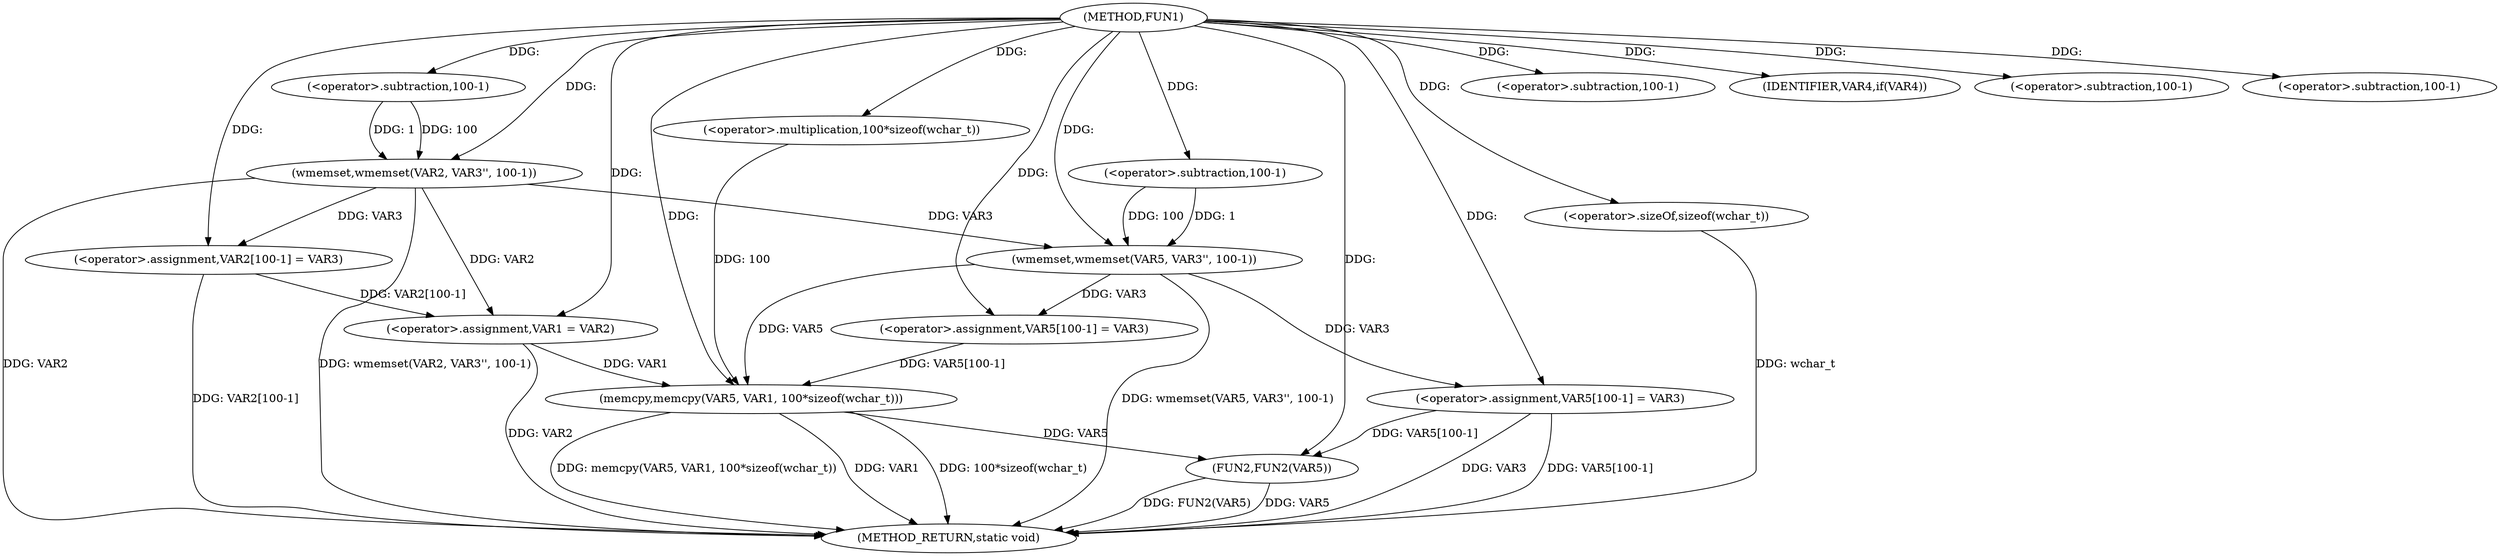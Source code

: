 digraph FUN1 {  
"1000100" [label = "(METHOD,FUN1)" ]
"1000154" [label = "(METHOD_RETURN,static void)" ]
"1000104" [label = "(wmemset,wmemset(VAR2, VAR3'', 100-1))" ]
"1000107" [label = "(<operator>.subtraction,100-1)" ]
"1000110" [label = "(<operator>.assignment,VAR2[100-1] = VAR3)" ]
"1000113" [label = "(<operator>.subtraction,100-1)" ]
"1000118" [label = "(IDENTIFIER,VAR4,if(VAR4))" ]
"1000120" [label = "(<operator>.assignment,VAR1 = VAR2)" ]
"1000125" [label = "(wmemset,wmemset(VAR5, VAR3'', 100-1))" ]
"1000128" [label = "(<operator>.subtraction,100-1)" ]
"1000131" [label = "(<operator>.assignment,VAR5[100-1] = VAR3)" ]
"1000134" [label = "(<operator>.subtraction,100-1)" ]
"1000138" [label = "(memcpy,memcpy(VAR5, VAR1, 100*sizeof(wchar_t)))" ]
"1000141" [label = "(<operator>.multiplication,100*sizeof(wchar_t))" ]
"1000143" [label = "(<operator>.sizeOf,sizeof(wchar_t))" ]
"1000145" [label = "(<operator>.assignment,VAR5[100-1] = VAR3)" ]
"1000148" [label = "(<operator>.subtraction,100-1)" ]
"1000152" [label = "(FUN2,FUN2(VAR5))" ]
  "1000125" -> "1000154"  [ label = "DDG: wmemset(VAR5, VAR3'', 100-1)"] 
  "1000145" -> "1000154"  [ label = "DDG: VAR3"] 
  "1000104" -> "1000154"  [ label = "DDG: wmemset(VAR2, VAR3'', 100-1)"] 
  "1000104" -> "1000154"  [ label = "DDG: VAR2"] 
  "1000138" -> "1000154"  [ label = "DDG: 100*sizeof(wchar_t)"] 
  "1000143" -> "1000154"  [ label = "DDG: wchar_t"] 
  "1000152" -> "1000154"  [ label = "DDG: VAR5"] 
  "1000138" -> "1000154"  [ label = "DDG: memcpy(VAR5, VAR1, 100*sizeof(wchar_t))"] 
  "1000145" -> "1000154"  [ label = "DDG: VAR5[100-1]"] 
  "1000110" -> "1000154"  [ label = "DDG: VAR2[100-1]"] 
  "1000138" -> "1000154"  [ label = "DDG: VAR1"] 
  "1000152" -> "1000154"  [ label = "DDG: FUN2(VAR5)"] 
  "1000120" -> "1000154"  [ label = "DDG: VAR2"] 
  "1000100" -> "1000104"  [ label = "DDG: "] 
  "1000107" -> "1000104"  [ label = "DDG: 100"] 
  "1000107" -> "1000104"  [ label = "DDG: 1"] 
  "1000100" -> "1000107"  [ label = "DDG: "] 
  "1000104" -> "1000110"  [ label = "DDG: VAR3"] 
  "1000100" -> "1000110"  [ label = "DDG: "] 
  "1000100" -> "1000113"  [ label = "DDG: "] 
  "1000100" -> "1000118"  [ label = "DDG: "] 
  "1000104" -> "1000120"  [ label = "DDG: VAR2"] 
  "1000110" -> "1000120"  [ label = "DDG: VAR2[100-1]"] 
  "1000100" -> "1000120"  [ label = "DDG: "] 
  "1000100" -> "1000125"  [ label = "DDG: "] 
  "1000104" -> "1000125"  [ label = "DDG: VAR3"] 
  "1000128" -> "1000125"  [ label = "DDG: 100"] 
  "1000128" -> "1000125"  [ label = "DDG: 1"] 
  "1000100" -> "1000128"  [ label = "DDG: "] 
  "1000125" -> "1000131"  [ label = "DDG: VAR3"] 
  "1000100" -> "1000131"  [ label = "DDG: "] 
  "1000100" -> "1000134"  [ label = "DDG: "] 
  "1000125" -> "1000138"  [ label = "DDG: VAR5"] 
  "1000131" -> "1000138"  [ label = "DDG: VAR5[100-1]"] 
  "1000100" -> "1000138"  [ label = "DDG: "] 
  "1000120" -> "1000138"  [ label = "DDG: VAR1"] 
  "1000141" -> "1000138"  [ label = "DDG: 100"] 
  "1000100" -> "1000141"  [ label = "DDG: "] 
  "1000100" -> "1000143"  [ label = "DDG: "] 
  "1000100" -> "1000145"  [ label = "DDG: "] 
  "1000125" -> "1000145"  [ label = "DDG: VAR3"] 
  "1000100" -> "1000148"  [ label = "DDG: "] 
  "1000138" -> "1000152"  [ label = "DDG: VAR5"] 
  "1000145" -> "1000152"  [ label = "DDG: VAR5[100-1]"] 
  "1000100" -> "1000152"  [ label = "DDG: "] 
}
